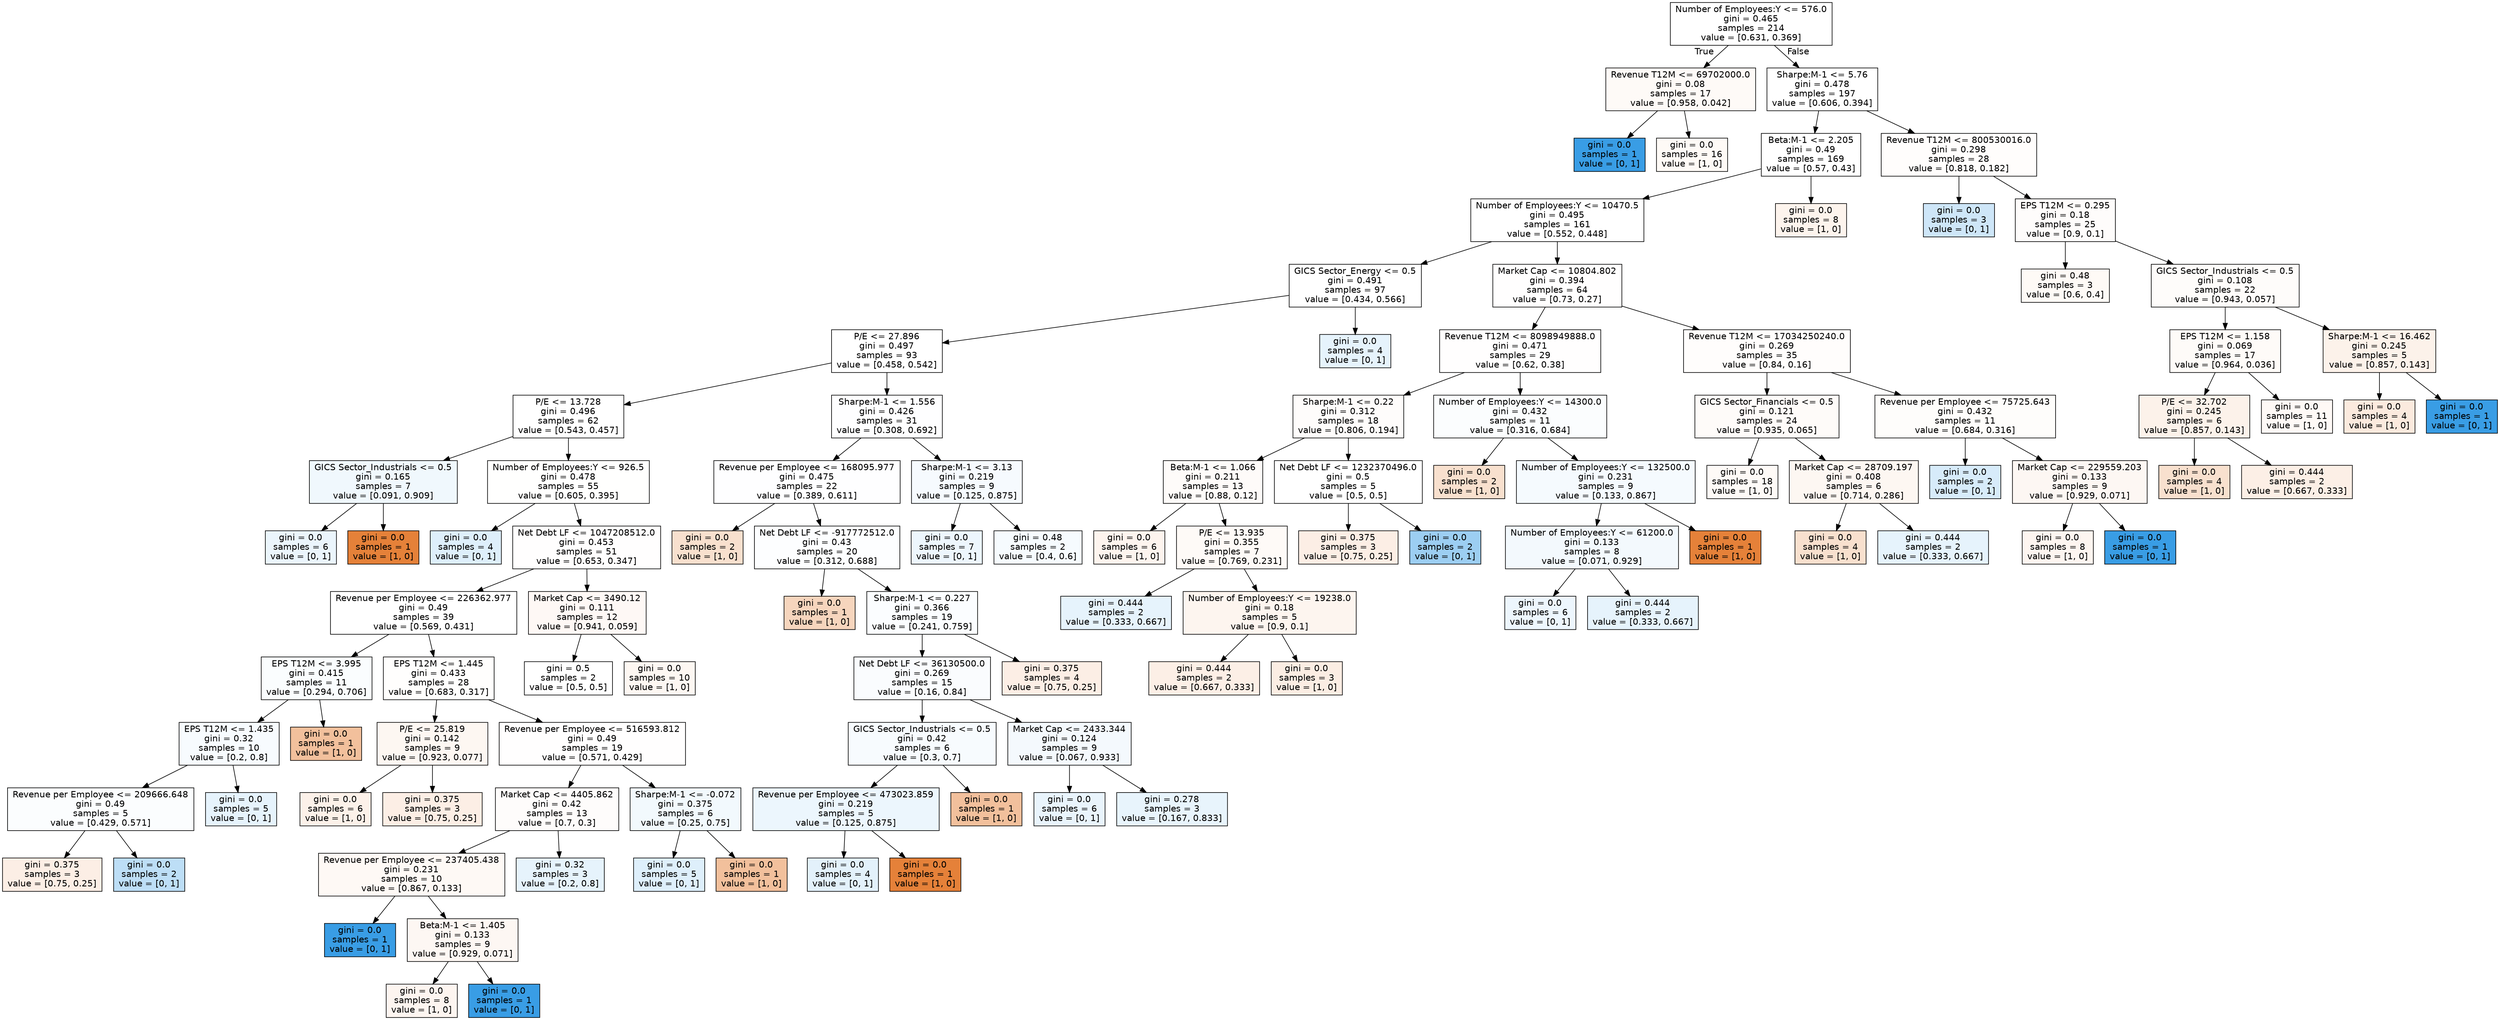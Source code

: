 digraph Tree {
node [shape=box, style="filled", color="black", fontname="helvetica"] ;
edge [fontname="helvetica"] ;
0 [label="Number of Employees:Y <= 576.0\ngini = 0.465\nsamples = 214\nvalue = [0.631, 0.369]", fillcolor="#ffffff"] ;
1 [label="Revenue T12M <= 69702000.0\ngini = 0.08\nsamples = 17\nvalue = [0.958, 0.042]", fillcolor="#fefaf7"] ;
0 -> 1 [labeldistance=2.5, labelangle=45, headlabel="True"] ;
39 [label="gini = 0.0\nsamples = 1\nvalue = [0, 1]", fillcolor="#399de5"] ;
1 -> 39 ;
40 [label="gini = 0.0\nsamples = 16\nvalue = [1, 0]", fillcolor="#fefaf6"] ;
1 -> 40 ;
2 [label="Sharpe:M-1 <= 5.76\ngini = 0.478\nsamples = 197\nvalue = [0.606, 0.394]", fillcolor="#ffffff"] ;
0 -> 2 [labeldistance=2.5, labelangle=-45, headlabel="False"] ;
3 [label="Beta:M-1 <= 2.205\ngini = 0.49\nsamples = 169\nvalue = [0.57, 0.43]", fillcolor="#ffffff"] ;
2 -> 3 ;
7 [label="Number of Employees:Y <= 10470.5\ngini = 0.495\nsamples = 161\nvalue = [0.552, 0.448]", fillcolor="#ffffff"] ;
3 -> 7 ;
9 [label="GICS Sector_Energy <= 0.5\ngini = 0.491\nsamples = 97\nvalue = [0.434, 0.566]", fillcolor="#ffffff"] ;
7 -> 9 ;
11 [label="P/E <= 27.896\ngini = 0.497\nsamples = 93\nvalue = [0.458, 0.542]", fillcolor="#ffffff"] ;
9 -> 11 ;
13 [label="P/E <= 13.728\ngini = 0.496\nsamples = 62\nvalue = [0.543, 0.457]", fillcolor="#ffffff"] ;
11 -> 13 ;
15 [label="GICS Sector_Industrials <= 0.5\ngini = 0.165\nsamples = 7\nvalue = [0.091, 0.909]", fillcolor="#f0f8fd"] ;
13 -> 15 ;
41 [label="gini = 0.0\nsamples = 6\nvalue = [0, 1]", fillcolor="#ebf5fc"] ;
15 -> 41 ;
42 [label="gini = 0.0\nsamples = 1\nvalue = [1, 0]", fillcolor="#e58139"] ;
15 -> 42 ;
16 [label="Number of Employees:Y <= 926.5\ngini = 0.478\nsamples = 55\nvalue = [0.605, 0.395]", fillcolor="#fffffe"] ;
13 -> 16 ;
17 [label="gini = 0.0\nsamples = 4\nvalue = [0, 1]", fillcolor="#deeffb"] ;
16 -> 17 ;
18 [label="Net Debt LF <= 1047208512.0\ngini = 0.453\nsamples = 51\nvalue = [0.653, 0.347]", fillcolor="#fffefe"] ;
16 -> 18 ;
19 [label="Revenue per Employee <= 226362.977\ngini = 0.49\nsamples = 39\nvalue = [0.569, 0.431]", fillcolor="#ffffff"] ;
18 -> 19 ;
21 [label="EPS T12M <= 3.995\ngini = 0.415\nsamples = 11\nvalue = [0.294, 0.706]", fillcolor="#fafdfe"] ;
19 -> 21 ;
29 [label="EPS T12M <= 1.435\ngini = 0.32\nsamples = 10\nvalue = [0.2, 0.8]", fillcolor="#f7fbfe"] ;
21 -> 29 ;
67 [label="Revenue per Employee <= 209666.648\ngini = 0.49\nsamples = 5\nvalue = [0.429, 0.571]", fillcolor="#fbfdfe"] ;
29 -> 67 ;
69 [label="gini = 0.375\nsamples = 3\nvalue = [0.75, 0.25]", fillcolor="#fceee5"] ;
67 -> 69 ;
70 [label="gini = 0.0\nsamples = 2\nvalue = [0, 1]", fillcolor="#bddef6"] ;
67 -> 70 ;
68 [label="gini = 0.0\nsamples = 5\nvalue = [0, 1]", fillcolor="#e6f3fc"] ;
29 -> 68 ;
30 [label="gini = 0.0\nsamples = 1\nvalue = [1, 0]", fillcolor="#f2c09c"] ;
21 -> 30 ;
22 [label="EPS T12M <= 1.445\ngini = 0.433\nsamples = 28\nvalue = [0.683, 0.317]", fillcolor="#fffefd"] ;
19 -> 22 ;
31 [label="P/E <= 25.819\ngini = 0.142\nsamples = 9\nvalue = [0.923, 0.077]", fillcolor="#fdf7f2"] ;
22 -> 31 ;
95 [label="gini = 0.0\nsamples = 6\nvalue = [1, 0]", fillcolor="#fcf1e9"] ;
31 -> 95 ;
96 [label="gini = 0.375\nsamples = 3\nvalue = [0.75, 0.25]", fillcolor="#fceee5"] ;
31 -> 96 ;
32 [label="Revenue per Employee <= 516593.812\ngini = 0.49\nsamples = 19\nvalue = [0.571, 0.429]", fillcolor="#fffefe"] ;
22 -> 32 ;
33 [label="Market Cap <= 4405.862\ngini = 0.42\nsamples = 13\nvalue = [0.7, 0.3]", fillcolor="#fefcfb"] ;
32 -> 33 ;
35 [label="Revenue per Employee <= 237405.438\ngini = 0.231\nsamples = 10\nvalue = [0.867, 0.133]", fillcolor="#fef9f5"] ;
33 -> 35 ;
45 [label="gini = 0.0\nsamples = 1\nvalue = [0, 1]", fillcolor="#399de5"] ;
35 -> 45 ;
46 [label="Beta:M-1 <= 1.405\ngini = 0.133\nsamples = 9\nvalue = [0.929, 0.071]", fillcolor="#fdf7f3"] ;
35 -> 46 ;
47 [label="gini = 0.0\nsamples = 8\nvalue = [1, 0]", fillcolor="#fdf5f0"] ;
46 -> 47 ;
48 [label="gini = 0.0\nsamples = 1\nvalue = [0, 1]", fillcolor="#399de5"] ;
46 -> 48 ;
36 [label="gini = 0.32\nsamples = 3\nvalue = [0.2, 0.8]", fillcolor="#e6f3fc"] ;
33 -> 36 ;
34 [label="Sharpe:M-1 <= -0.072\ngini = 0.375\nsamples = 6\nvalue = [0.25, 0.75]", fillcolor="#f2f9fd"] ;
32 -> 34 ;
37 [label="gini = 0.0\nsamples = 5\nvalue = [0, 1]", fillcolor="#deeffb"] ;
34 -> 37 ;
38 [label="gini = 0.0\nsamples = 1\nvalue = [1, 0]", fillcolor="#f2c09c"] ;
34 -> 38 ;
20 [label="Market Cap <= 3490.12\ngini = 0.111\nsamples = 12\nvalue = [0.941, 0.059]", fillcolor="#fef8f5"] ;
18 -> 20 ;
79 [label="gini = 0.5\nsamples = 2\nvalue = [0.5, 0.5]", fillcolor="#ffffff"] ;
20 -> 79 ;
80 [label="gini = 0.0\nsamples = 10\nvalue = [1, 0]", fillcolor="#fdf7f2"] ;
20 -> 80 ;
14 [label="Sharpe:M-1 <= 1.556\ngini = 0.426\nsamples = 31\nvalue = [0.308, 0.692]", fillcolor="#fefeff"] ;
11 -> 14 ;
49 [label="Revenue per Employee <= 168095.977\ngini = 0.475\nsamples = 22\nvalue = [0.389, 0.611]", fillcolor="#fefeff"] ;
14 -> 49 ;
51 [label="gini = 0.0\nsamples = 2\nvalue = [1, 0]", fillcolor="#f8e0ce"] ;
49 -> 51 ;
52 [label="Net Debt LF <= -917772512.0\ngini = 0.43\nsamples = 20\nvalue = [0.312, 0.688]", fillcolor="#fdfeff"] ;
49 -> 52 ;
53 [label="gini = 0.0\nsamples = 1\nvalue = [1, 0]", fillcolor="#f6d5bd"] ;
52 -> 53 ;
54 [label="Sharpe:M-1 <= 0.227\ngini = 0.366\nsamples = 19\nvalue = [0.241, 0.759]", fillcolor="#fbfdff"] ;
52 -> 54 ;
55 [label="Net Debt LF <= 36130500.0\ngini = 0.269\nsamples = 15\nvalue = [0.16, 0.84]", fillcolor="#fafcfe"] ;
54 -> 55 ;
85 [label="GICS Sector_Industrials <= 0.5\ngini = 0.42\nsamples = 6\nvalue = [0.3, 0.7]", fillcolor="#f7fbfe"] ;
55 -> 85 ;
87 [label="Revenue per Employee <= 473023.859\ngini = 0.219\nsamples = 5\nvalue = [0.125, 0.875]", fillcolor="#ecf6fd"] ;
85 -> 87 ;
89 [label="gini = 0.0\nsamples = 4\nvalue = [0, 1]", fillcolor="#e3f1fb"] ;
87 -> 89 ;
90 [label="gini = 0.0\nsamples = 1\nvalue = [1, 0]", fillcolor="#e58139"] ;
87 -> 90 ;
88 [label="gini = 0.0\nsamples = 1\nvalue = [1, 0]", fillcolor="#f2c09c"] ;
85 -> 88 ;
86 [label="Market Cap <= 2433.344\ngini = 0.124\nsamples = 9\nvalue = [0.067, 0.933]", fillcolor="#f4f9fd"] ;
55 -> 86 ;
97 [label="gini = 0.0\nsamples = 6\nvalue = [0, 1]", fillcolor="#e9f4fc"] ;
86 -> 97 ;
98 [label="gini = 0.278\nsamples = 3\nvalue = [0.167, 0.833]", fillcolor="#e8f4fc"] ;
86 -> 98 ;
56 [label="gini = 0.375\nsamples = 4\nvalue = [0.75, 0.25]", fillcolor="#fceee5"] ;
54 -> 56 ;
50 [label="Sharpe:M-1 <= 3.13\ngini = 0.219\nsamples = 9\nvalue = [0.125, 0.875]", fillcolor="#f6fafe"] ;
14 -> 50 ;
71 [label="gini = 0.0\nsamples = 7\nvalue = [0, 1]", fillcolor="#edf6fd"] ;
50 -> 71 ;
72 [label="gini = 0.48\nsamples = 2\nvalue = [0.4, 0.6]", fillcolor="#f6fbfe"] ;
50 -> 72 ;
12 [label="gini = 0.0\nsamples = 4\nvalue = [0, 1]", fillcolor="#e6f3fc"] ;
9 -> 12 ;
10 [label="Market Cap <= 10804.802\ngini = 0.394\nsamples = 64\nvalue = [0.73, 0.27]", fillcolor="#fffefe"] ;
7 -> 10 ;
23 [label="Revenue T12M <= 8098949888.0\ngini = 0.471\nsamples = 29\nvalue = [0.62, 0.38]", fillcolor="#fffefe"] ;
10 -> 23 ;
25 [label="Sharpe:M-1 <= 0.22\ngini = 0.312\nsamples = 18\nvalue = [0.806, 0.194]", fillcolor="#fefcfb"] ;
23 -> 25 ;
63 [label="Beta:M-1 <= 1.066\ngini = 0.211\nsamples = 13\nvalue = [0.88, 0.12]", fillcolor="#fefbf9"] ;
25 -> 63 ;
81 [label="gini = 0.0\nsamples = 6\nvalue = [1, 0]", fillcolor="#fdf4ee"] ;
63 -> 81 ;
82 [label="P/E <= 13.935\ngini = 0.355\nsamples = 7\nvalue = [0.769, 0.231]", fillcolor="#fefaf7"] ;
63 -> 82 ;
83 [label="gini = 0.444\nsamples = 2\nvalue = [0.333, 0.667]", fillcolor="#e6f3fc"] ;
82 -> 83 ;
84 [label="Number of Employees:Y <= 19238.0\ngini = 0.18\nsamples = 5\nvalue = [0.9, 0.1]", fillcolor="#fdf5ef"] ;
82 -> 84 ;
93 [label="gini = 0.444\nsamples = 2\nvalue = [0.667, 0.333]", fillcolor="#fcefe6"] ;
84 -> 93 ;
94 [label="gini = 0.0\nsamples = 3\nvalue = [1, 0]", fillcolor="#fbede3"] ;
84 -> 94 ;
64 [label="Net Debt LF <= 1232370496.0\ngini = 0.5\nsamples = 5\nvalue = [0.5, 0.5]", fillcolor="#ffffff"] ;
25 -> 64 ;
65 [label="gini = 0.375\nsamples = 3\nvalue = [0.75, 0.25]", fillcolor="#fceee5"] ;
64 -> 65 ;
66 [label="gini = 0.0\nsamples = 2\nvalue = [0, 1]", fillcolor="#9ccef2"] ;
64 -> 66 ;
26 [label="Number of Employees:Y <= 14300.0\ngini = 0.432\nsamples = 11\nvalue = [0.316, 0.684]", fillcolor="#fbfdfe"] ;
23 -> 26 ;
27 [label="gini = 0.0\nsamples = 2\nvalue = [1, 0]", fillcolor="#f8e0ce"] ;
26 -> 27 ;
28 [label="Number of Employees:Y <= 132500.0\ngini = 0.231\nsamples = 9\nvalue = [0.133, 0.867]", fillcolor="#f5fafe"] ;
26 -> 28 ;
43 [label="Number of Employees:Y <= 61200.0\ngini = 0.133\nsamples = 8\nvalue = [0.071, 0.929]", fillcolor="#f3f9fd"] ;
28 -> 43 ;
91 [label="gini = 0.0\nsamples = 6\nvalue = [0, 1]", fillcolor="#edf6fd"] ;
43 -> 91 ;
92 [label="gini = 0.444\nsamples = 2\nvalue = [0.333, 0.667]", fillcolor="#e6f3fc"] ;
43 -> 92 ;
44 [label="gini = 0.0\nsamples = 1\nvalue = [1, 0]", fillcolor="#e58139"] ;
28 -> 44 ;
24 [label="Revenue T12M <= 17034250240.0\ngini = 0.269\nsamples = 35\nvalue = [0.84, 0.16]", fillcolor="#fffdfc"] ;
10 -> 24 ;
57 [label="GICS Sector_Financials <= 0.5\ngini = 0.121\nsamples = 24\nvalue = [0.935, 0.065]", fillcolor="#fefbf9"] ;
24 -> 57 ;
75 [label="gini = 0.0\nsamples = 18\nvalue = [1, 0]", fillcolor="#fefaf7"] ;
57 -> 75 ;
76 [label="Market Cap <= 28709.197\ngini = 0.408\nsamples = 6\nvalue = [0.714, 0.286]", fillcolor="#fdf7f2"] ;
57 -> 76 ;
77 [label="gini = 0.0\nsamples = 4\nvalue = [1, 0]", fillcolor="#f8e0ce"] ;
76 -> 77 ;
78 [label="gini = 0.444\nsamples = 2\nvalue = [0.333, 0.667]", fillcolor="#e6f3fc"] ;
76 -> 78 ;
58 [label="Revenue per Employee <= 75725.643\ngini = 0.432\nsamples = 11\nvalue = [0.684, 0.316]", fillcolor="#fefdfb"] ;
24 -> 58 ;
59 [label="gini = 0.0\nsamples = 2\nvalue = [0, 1]", fillcolor="#d7ebfa"] ;
58 -> 59 ;
60 [label="Market Cap <= 229559.203\ngini = 0.133\nsamples = 9\nvalue = [0.929, 0.071]", fillcolor="#fdf7f3"] ;
58 -> 60 ;
61 [label="gini = 0.0\nsamples = 8\nvalue = [1, 0]", fillcolor="#fdf5f0"] ;
60 -> 61 ;
62 [label="gini = 0.0\nsamples = 1\nvalue = [0, 1]", fillcolor="#399de5"] ;
60 -> 62 ;
8 [label="gini = 0.0\nsamples = 8\nvalue = [1, 0]", fillcolor="#fdf4ed"] ;
3 -> 8 ;
4 [label="Revenue T12M <= 800530016.0\ngini = 0.298\nsamples = 28\nvalue = [0.818, 0.182]", fillcolor="#fffdfc"] ;
2 -> 4 ;
5 [label="gini = 0.0\nsamples = 3\nvalue = [0, 1]", fillcolor="#cee6f8"] ;
4 -> 5 ;
6 [label="EPS T12M <= 0.295\ngini = 0.18\nsamples = 25\nvalue = [0.9, 0.1]", fillcolor="#fefcfb"] ;
4 -> 6 ;
73 [label="gini = 0.48\nsamples = 3\nvalue = [0.6, 0.4]", fillcolor="#fefaf6"] ;
6 -> 73 ;
74 [label="GICS Sector_Industrials <= 0.5\ngini = 0.108\nsamples = 22\nvalue = [0.943, 0.057]", fillcolor="#fefcfa"] ;
6 -> 74 ;
99 [label="EPS T12M <= 1.158\ngini = 0.069\nsamples = 17\nvalue = [0.964, 0.036]", fillcolor="#fefbf8"] ;
74 -> 99 ;
103 [label="P/E <= 32.702\ngini = 0.245\nsamples = 6\nvalue = [0.857, 0.143]", fillcolor="#fcf2ea"] ;
99 -> 103 ;
105 [label="gini = 0.0\nsamples = 4\nvalue = [1, 0]", fillcolor="#f8e0ce"] ;
103 -> 105 ;
106 [label="gini = 0.444\nsamples = 2\nvalue = [0.667, 0.333]", fillcolor="#fcefe6"] ;
103 -> 106 ;
104 [label="gini = 0.0\nsamples = 11\nvalue = [1, 0]", fillcolor="#fef9f6"] ;
99 -> 104 ;
100 [label="Sharpe:M-1 <= 16.462\ngini = 0.245\nsamples = 5\nvalue = [0.857, 0.143]", fillcolor="#fcf2ea"] ;
74 -> 100 ;
101 [label="gini = 0.0\nsamples = 4\nvalue = [1, 0]", fillcolor="#fbeade"] ;
100 -> 101 ;
102 [label="gini = 0.0\nsamples = 1\nvalue = [0, 1]", fillcolor="#399de5"] ;
100 -> 102 ;
}